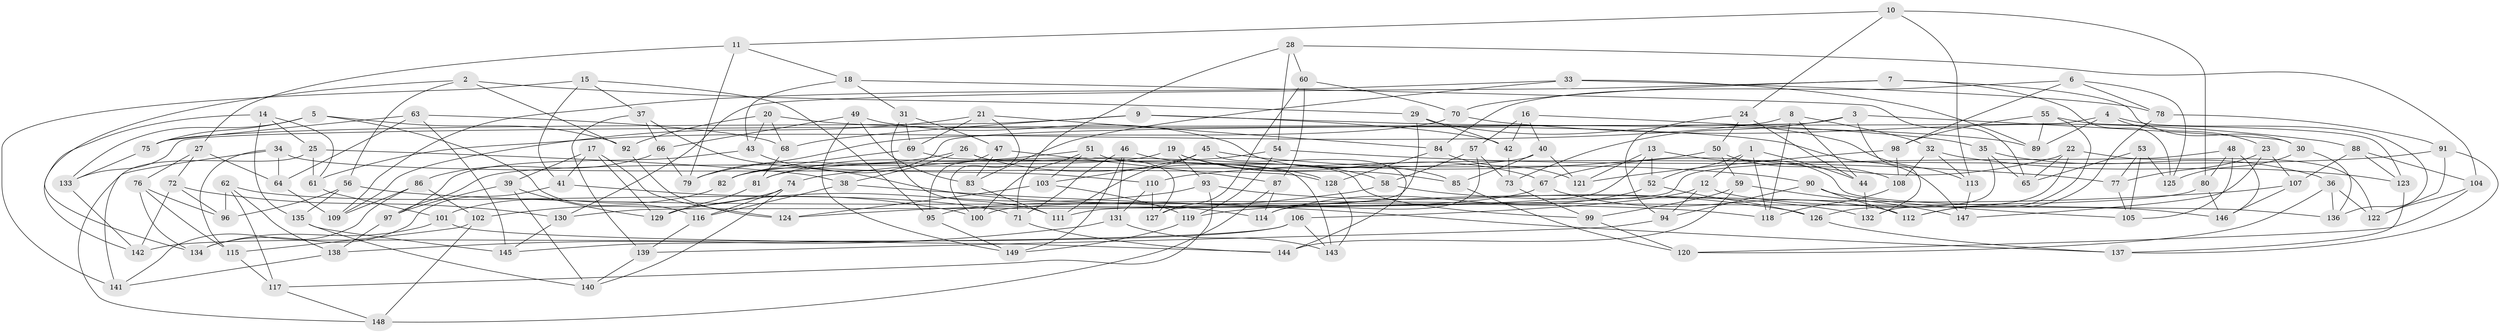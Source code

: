 // coarse degree distribution, {4: 0.6447368421052632, 9: 0.05263157894736842, 12: 0.039473684210526314, 11: 0.05263157894736842, 8: 0.013157894736842105, 10: 0.06578947368421052, 7: 0.039473684210526314, 3: 0.039473684210526314, 5: 0.02631578947368421, 6: 0.02631578947368421}
// Generated by graph-tools (version 1.1) at 2025/53/03/04/25 22:53:34]
// undirected, 149 vertices, 298 edges
graph export_dot {
  node [color=gray90,style=filled];
  1;
  2;
  3;
  4;
  5;
  6;
  7;
  8;
  9;
  10;
  11;
  12;
  13;
  14;
  15;
  16;
  17;
  18;
  19;
  20;
  21;
  22;
  23;
  24;
  25;
  26;
  27;
  28;
  29;
  30;
  31;
  32;
  33;
  34;
  35;
  36;
  37;
  38;
  39;
  40;
  41;
  42;
  43;
  44;
  45;
  46;
  47;
  48;
  49;
  50;
  51;
  52;
  53;
  54;
  55;
  56;
  57;
  58;
  59;
  60;
  61;
  62;
  63;
  64;
  65;
  66;
  67;
  68;
  69;
  70;
  71;
  72;
  73;
  74;
  75;
  76;
  77;
  78;
  79;
  80;
  81;
  82;
  83;
  84;
  85;
  86;
  87;
  88;
  89;
  90;
  91;
  92;
  93;
  94;
  95;
  96;
  97;
  98;
  99;
  100;
  101;
  102;
  103;
  104;
  105;
  106;
  107;
  108;
  109;
  110;
  111;
  112;
  113;
  114;
  115;
  116;
  117;
  118;
  119;
  120;
  121;
  122;
  123;
  124;
  125;
  126;
  127;
  128;
  129;
  130;
  131;
  132;
  133;
  134;
  135;
  136;
  137;
  138;
  139;
  140;
  141;
  142;
  143;
  144;
  145;
  146;
  147;
  148;
  149;
  1 -- 118;
  1 -- 12;
  1 -- 44;
  1 -- 52;
  2 -- 134;
  2 -- 92;
  2 -- 56;
  2 -- 29;
  3 -- 30;
  3 -- 132;
  3 -- 73;
  3 -- 82;
  4 -- 89;
  4 -- 133;
  4 -- 23;
  4 -- 136;
  5 -- 133;
  5 -- 92;
  5 -- 116;
  5 -- 75;
  6 -- 125;
  6 -- 84;
  6 -- 98;
  6 -- 78;
  7 -- 70;
  7 -- 125;
  7 -- 130;
  7 -- 30;
  8 -- 44;
  8 -- 32;
  8 -- 118;
  8 -- 61;
  9 -- 42;
  9 -- 89;
  9 -- 68;
  9 -- 75;
  10 -- 113;
  10 -- 24;
  10 -- 11;
  10 -- 80;
  11 -- 27;
  11 -- 79;
  11 -- 18;
  12 -- 94;
  12 -- 106;
  12 -- 146;
  13 -- 111;
  13 -- 52;
  13 -- 121;
  13 -- 136;
  14 -- 142;
  14 -- 135;
  14 -- 25;
  14 -- 61;
  15 -- 41;
  15 -- 95;
  15 -- 141;
  15 -- 37;
  16 -- 57;
  16 -- 42;
  16 -- 40;
  16 -- 35;
  17 -- 41;
  17 -- 39;
  17 -- 129;
  17 -- 124;
  18 -- 65;
  18 -- 43;
  18 -- 31;
  19 -- 93;
  19 -- 85;
  19 -- 82;
  19 -- 67;
  20 -- 92;
  20 -- 43;
  20 -- 68;
  20 -- 147;
  21 -- 84;
  21 -- 69;
  21 -- 109;
  21 -- 100;
  22 -- 65;
  22 -- 126;
  22 -- 67;
  22 -- 122;
  23 -- 147;
  23 -- 77;
  23 -- 107;
  24 -- 94;
  24 -- 50;
  24 -- 44;
  25 -- 38;
  25 -- 61;
  25 -- 148;
  26 -- 128;
  26 -- 79;
  26 -- 127;
  26 -- 38;
  27 -- 72;
  27 -- 76;
  27 -- 64;
  28 -- 54;
  28 -- 71;
  28 -- 60;
  28 -- 104;
  29 -- 113;
  29 -- 127;
  29 -- 42;
  30 -- 125;
  30 -- 136;
  31 -- 111;
  31 -- 69;
  31 -- 47;
  32 -- 113;
  32 -- 108;
  32 -- 123;
  33 -- 78;
  33 -- 109;
  33 -- 89;
  33 -- 83;
  34 -- 64;
  34 -- 128;
  34 -- 115;
  34 -- 141;
  35 -- 132;
  35 -- 36;
  35 -- 65;
  36 -- 136;
  36 -- 122;
  36 -- 120;
  37 -- 110;
  37 -- 66;
  37 -- 139;
  38 -- 137;
  38 -- 116;
  39 -- 97;
  39 -- 140;
  39 -- 129;
  40 -- 121;
  40 -- 97;
  40 -- 85;
  41 -- 100;
  41 -- 134;
  42 -- 73;
  43 -- 114;
  43 -- 97;
  44 -- 132;
  45 -- 103;
  45 -- 90;
  45 -- 144;
  45 -- 111;
  46 -- 149;
  46 -- 131;
  46 -- 58;
  46 -- 71;
  47 -- 83;
  47 -- 95;
  47 -- 87;
  48 -- 146;
  48 -- 130;
  48 -- 80;
  48 -- 105;
  49 -- 85;
  49 -- 149;
  49 -- 66;
  49 -- 83;
  50 -- 59;
  50 -- 108;
  50 -- 74;
  51 -- 100;
  51 -- 81;
  51 -- 103;
  51 -- 99;
  52 -- 114;
  52 -- 126;
  53 -- 65;
  53 -- 125;
  53 -- 77;
  53 -- 105;
  54 -- 81;
  54 -- 77;
  54 -- 119;
  55 -- 98;
  55 -- 112;
  55 -- 89;
  55 -- 123;
  56 -- 96;
  56 -- 135;
  56 -- 118;
  57 -- 114;
  57 -- 58;
  57 -- 73;
  58 -- 124;
  58 -- 132;
  59 -- 99;
  59 -- 147;
  59 -- 144;
  60 -- 70;
  60 -- 127;
  60 -- 87;
  61 -- 101;
  62 -- 71;
  62 -- 117;
  62 -- 96;
  62 -- 138;
  63 -- 68;
  63 -- 145;
  63 -- 75;
  63 -- 64;
  64 -- 109;
  66 -- 86;
  66 -- 79;
  67 -- 112;
  67 -- 95;
  68 -- 81;
  69 -- 143;
  69 -- 82;
  70 -- 88;
  70 -- 79;
  71 -- 144;
  72 -- 96;
  72 -- 142;
  72 -- 130;
  73 -- 99;
  74 -- 116;
  74 -- 102;
  74 -- 140;
  75 -- 133;
  76 -- 115;
  76 -- 134;
  76 -- 96;
  77 -- 105;
  78 -- 91;
  78 -- 112;
  80 -- 100;
  80 -- 146;
  81 -- 129;
  82 -- 101;
  83 -- 111;
  84 -- 121;
  84 -- 128;
  85 -- 120;
  86 -- 141;
  86 -- 109;
  86 -- 102;
  87 -- 114;
  87 -- 148;
  88 -- 123;
  88 -- 107;
  88 -- 104;
  90 -- 112;
  90 -- 105;
  90 -- 94;
  91 -- 110;
  91 -- 137;
  91 -- 122;
  92 -- 124;
  93 -- 126;
  93 -- 117;
  93 -- 129;
  94 -- 139;
  95 -- 149;
  97 -- 138;
  98 -- 108;
  98 -- 121;
  99 -- 120;
  101 -- 144;
  101 -- 134;
  102 -- 115;
  102 -- 148;
  103 -- 119;
  103 -- 124;
  104 -- 120;
  104 -- 122;
  106 -- 142;
  106 -- 145;
  106 -- 143;
  107 -- 119;
  107 -- 146;
  108 -- 118;
  110 -- 131;
  110 -- 127;
  113 -- 147;
  115 -- 117;
  116 -- 139;
  117 -- 148;
  119 -- 149;
  123 -- 137;
  126 -- 137;
  128 -- 143;
  130 -- 145;
  131 -- 143;
  131 -- 138;
  133 -- 142;
  135 -- 145;
  135 -- 140;
  138 -- 141;
  139 -- 140;
}
